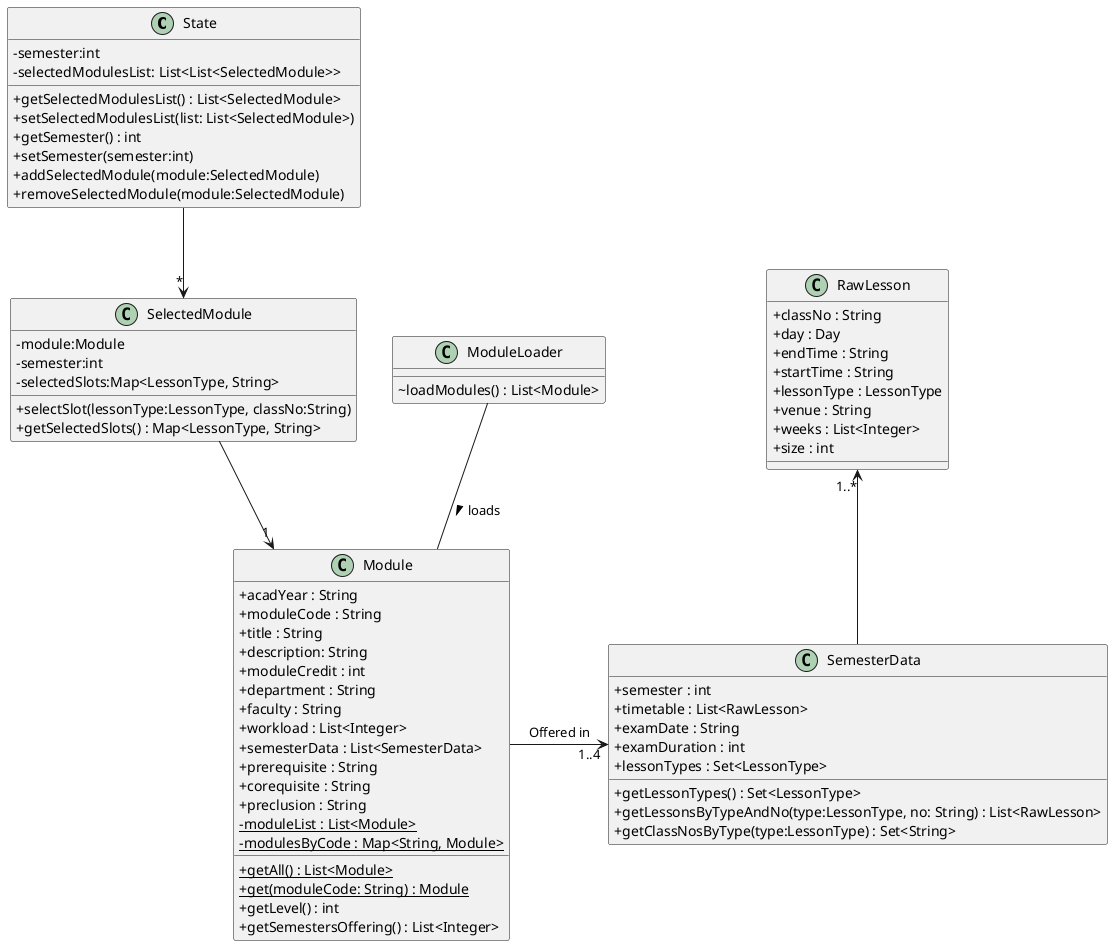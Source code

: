 @startuml
skinparam classAttributeIconSize 0

class State {
- semester:int
- selectedModulesList: List<List<SelectedModule>>
+ getSelectedModulesList() : List<SelectedModule>
+ setSelectedModulesList(list: List<SelectedModule>)
+ getSemester() : int
+ setSemester(semester:int)
+ addSelectedModule(module:SelectedModule)
+ removeSelectedModule(module:SelectedModule)
}

State --> "*" SelectedModule

class SelectedModule {
- module:Module
- semester:int
- selectedSlots:Map<LessonType, String>
+ selectSlot(lessonType:LessonType, classNo:String)
+ getSelectedSlots() : Map<LessonType, String>
}

SelectedModule --> "1" Module

class ModuleLoader {
~ loadModules() : List<Module>
}

ModuleLoader -- Module : loads >

class Module {
+ acadYear : String
+ moduleCode : String
+ title : String
+ description: String
+ moduleCredit : int
+ department : String
+ faculty : String
+ workload : List<Integer>
+ semesterData : List<SemesterData>
+ prerequisite : String
+ corequisite : String
+ preclusion : String
{static} - moduleList : List<Module>
{static} - modulesByCode : Map<String, Module>
{static} + getAll() : List<Module>
{static} + get(moduleCode: String) : Module
+ getLevel() : int
+ getSemestersOffering() : List<Integer>
}

class SemesterData {
+ semester : int
+ timetable : List<RawLesson>
+ examDate : String
+ examDuration : int
+ lessonTypes : Set<LessonType>
+ getLessonTypes() : Set<LessonType>
+ getLessonsByTypeAndNo(type:LessonType, no: String) : List<RawLesson>
+ getClassNosByType(type:LessonType) : Set<String>
}

Module -right-> "1..4" SemesterData : Offered in

class RawLesson {
+ classNo : String
+ day : Day
+ endTime : String
+ startTime : String
+ lessonType : LessonType
+ venue : String
+ weeks : List<Integer>
+ size : int
}

SemesterData -up-> "1..*" RawLesson

@enduml